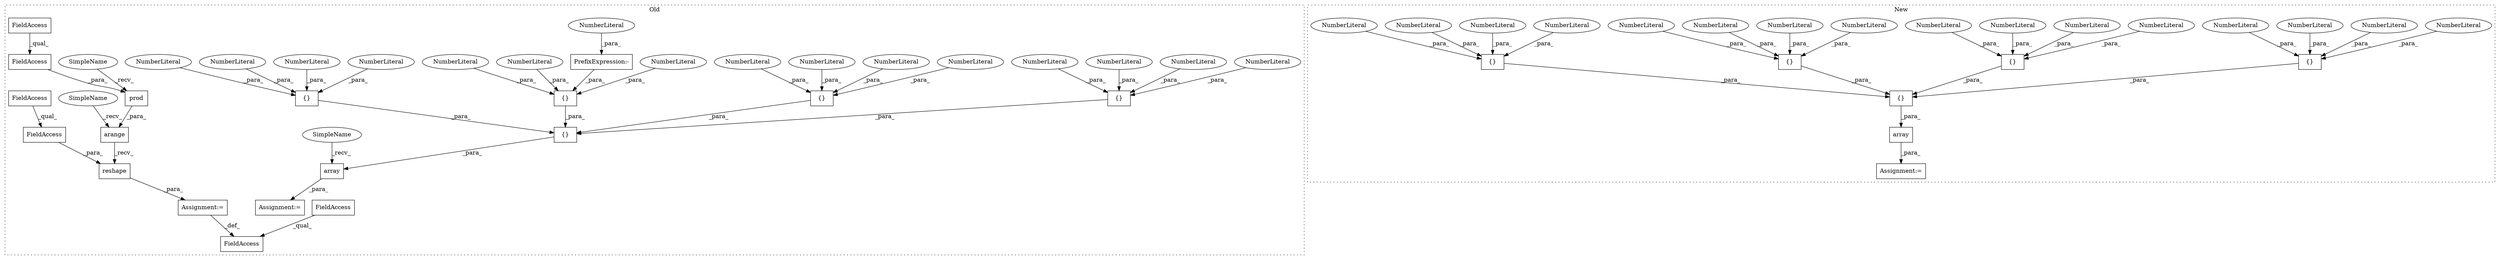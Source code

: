 digraph G {
subgraph cluster0 {
1 [label="array" a="32" s="1170,1236" l="6,1" shape="box"];
3 [label="Assignment:=" a="7" s="1163" l="1" shape="box"];
5 [label="{}" a="4" s="1222,1234" l="1,1" shape="box"];
6 [label="NumberLiteral" a="34" s="1229" l="2" shape="ellipse"];
7 [label="NumberLiteral" a="34" s="1223" l="2" shape="ellipse"];
8 [label="NumberLiteral" a="34" s="1226" l="2" shape="ellipse"];
12 [label="NumberLiteral" a="34" s="1232" l="2" shape="ellipse"];
13 [label="{}" a="4" s="1199,1207" l="1,1" shape="box"];
14 [label="NumberLiteral" a="34" s="1202" l="1" shape="ellipse"];
18 [label="{}" a="4" s="1188,1197" l="1,1" shape="box"];
21 [label="NumberLiteral" a="34" s="1196" l="1" shape="ellipse"];
22 [label="NumberLiteral" a="34" s="1204" l="1" shape="ellipse"];
24 [label="NumberLiteral" a="34" s="1200" l="1" shape="ellipse"];
25 [label="NumberLiteral" a="34" s="1189" l="1" shape="ellipse"];
26 [label="NumberLiteral" a="34" s="1191" l="2" shape="ellipse"];
30 [label="NumberLiteral" a="34" s="1206" l="1" shape="ellipse"];
31 [label="NumberLiteral" a="34" s="1194" l="1" shape="ellipse"];
39 [label="prod" a="32" s="989,1007" l="5,1" shape="box"];
40 [label="{}" a="4" s="1209,1220" l="1,1" shape="box"];
42 [label="NumberLiteral" a="34" s="1212" l="1" shape="ellipse"];
43 [label="NumberLiteral" a="34" s="1218" l="2" shape="ellipse"];
44 [label="NumberLiteral" a="34" s="1210" l="1" shape="ellipse"];
46 [label="{}" a="4" s="1187,1235" l="1,1" shape="box"];
47 [label="arange" a="32" s="976,1008" l="7,1" shape="box"];
48 [label="FieldAccess" a="22" s="994" l="13" shape="box"];
49 [label="FieldAccess" a="22" s="958" l="11" shape="box"];
50 [label="FieldAccess" a="22" s="994" l="8" shape="box"];
51 [label="FieldAccess" a="22" s="958" l="5" shape="box"];
52 [label="reshape" a="32" s="1010,1031" l="8,1" shape="box"];
53 [label="FieldAccess" a="22" s="1018" l="13" shape="box"];
54 [label="Assignment:=" a="7" s="969" l="1" shape="box"];
55 [label="PrefixExpression:-" a="38" s="1214" l="1" shape="box"];
56 [label="NumberLiteral" a="34" s="1215" l="2" shape="ellipse"];
57 [label="FieldAccess" a="22" s="1018" l="8" shape="box"];
58 [label="SimpleName" a="42" s="1164" l="5" shape="ellipse"];
59 [label="SimpleName" a="42" s="970" l="5" shape="ellipse"];
60 [label="SimpleName" a="42" s="983" l="5" shape="ellipse"];
label = "Old";
style="dotted";
}
subgraph cluster1 {
2 [label="{}" a="4" s="1156,1198" l="1,1" shape="box"];
4 [label="Assignment:=" a="7" s="1083" l="1" shape="box"];
9 [label="NumberLiteral" a="34" s="1188" l="10" shape="ellipse"];
10 [label="array" a="32" s="1090,1253" l="6,1" shape="box"];
11 [label="NumberLiteral" a="34" s="1177" l="10" shape="ellipse"];
15 [label="{}" a="4" s="1110,1154" l="1,1" shape="box"];
16 [label="NumberLiteral" a="34" s="1122" l="10" shape="ellipse"];
17 [label="NumberLiteral" a="34" s="1157" l="10" shape="ellipse"];
19 [label="NumberLiteral" a="34" s="1168" l="8" shape="ellipse"];
20 [label="NumberLiteral" a="34" s="1144" l="10" shape="ellipse"];
23 [label="NumberLiteral" a="34" s="1111" l="10" shape="ellipse"];
27 [label="{}" a="4" s="1200,1233" l="1,1" shape="box"];
28 [label="NumberLiteral" a="34" s="1222" l="3" shape="ellipse"];
29 [label="NumberLiteral" a="34" s="1226" l="7" shape="ellipse"];
32 [label="NumberLiteral" a="34" s="1211" l="10" shape="ellipse"];
33 [label="{}" a="4" s="1235,1251" l="1,1" shape="box"];
34 [label="NumberLiteral" a="34" s="1248" l="3" shape="ellipse"];
35 [label="NumberLiteral" a="34" s="1240" l="3" shape="ellipse"];
36 [label="NumberLiteral" a="34" s="1133" l="10" shape="ellipse"];
37 [label="NumberLiteral" a="34" s="1244" l="3" shape="ellipse"];
38 [label="NumberLiteral" a="34" s="1236" l="3" shape="ellipse"];
41 [label="NumberLiteral" a="34" s="1201" l="9" shape="ellipse"];
45 [label="{}" a="4" s="1109,1252" l="1,1" shape="box"];
label = "New";
style="dotted";
}
1 -> 3 [label="_para_"];
2 -> 45 [label="_para_"];
5 -> 46 [label="_para_"];
6 -> 5 [label="_para_"];
7 -> 5 [label="_para_"];
8 -> 5 [label="_para_"];
9 -> 2 [label="_para_"];
10 -> 4 [label="_para_"];
11 -> 2 [label="_para_"];
12 -> 5 [label="_para_"];
13 -> 46 [label="_para_"];
14 -> 13 [label="_para_"];
15 -> 45 [label="_para_"];
16 -> 15 [label="_para_"];
17 -> 2 [label="_para_"];
18 -> 46 [label="_para_"];
19 -> 2 [label="_para_"];
20 -> 15 [label="_para_"];
21 -> 18 [label="_para_"];
22 -> 13 [label="_para_"];
23 -> 15 [label="_para_"];
24 -> 13 [label="_para_"];
25 -> 18 [label="_para_"];
26 -> 18 [label="_para_"];
27 -> 45 [label="_para_"];
28 -> 27 [label="_para_"];
29 -> 27 [label="_para_"];
30 -> 13 [label="_para_"];
31 -> 18 [label="_para_"];
32 -> 27 [label="_para_"];
33 -> 45 [label="_para_"];
34 -> 33 [label="_para_"];
35 -> 33 [label="_para_"];
36 -> 15 [label="_para_"];
37 -> 33 [label="_para_"];
38 -> 33 [label="_para_"];
39 -> 47 [label="_para_"];
40 -> 46 [label="_para_"];
41 -> 27 [label="_para_"];
42 -> 40 [label="_para_"];
43 -> 40 [label="_para_"];
44 -> 40 [label="_para_"];
45 -> 10 [label="_para_"];
46 -> 1 [label="_para_"];
47 -> 52 [label="_recv_"];
48 -> 39 [label="_para_"];
50 -> 48 [label="_qual_"];
51 -> 49 [label="_qual_"];
52 -> 54 [label="_para_"];
53 -> 52 [label="_para_"];
54 -> 49 [label="_def_"];
55 -> 40 [label="_para_"];
56 -> 55 [label="_para_"];
57 -> 53 [label="_qual_"];
58 -> 1 [label="_recv_"];
59 -> 47 [label="_recv_"];
60 -> 39 [label="_recv_"];
}